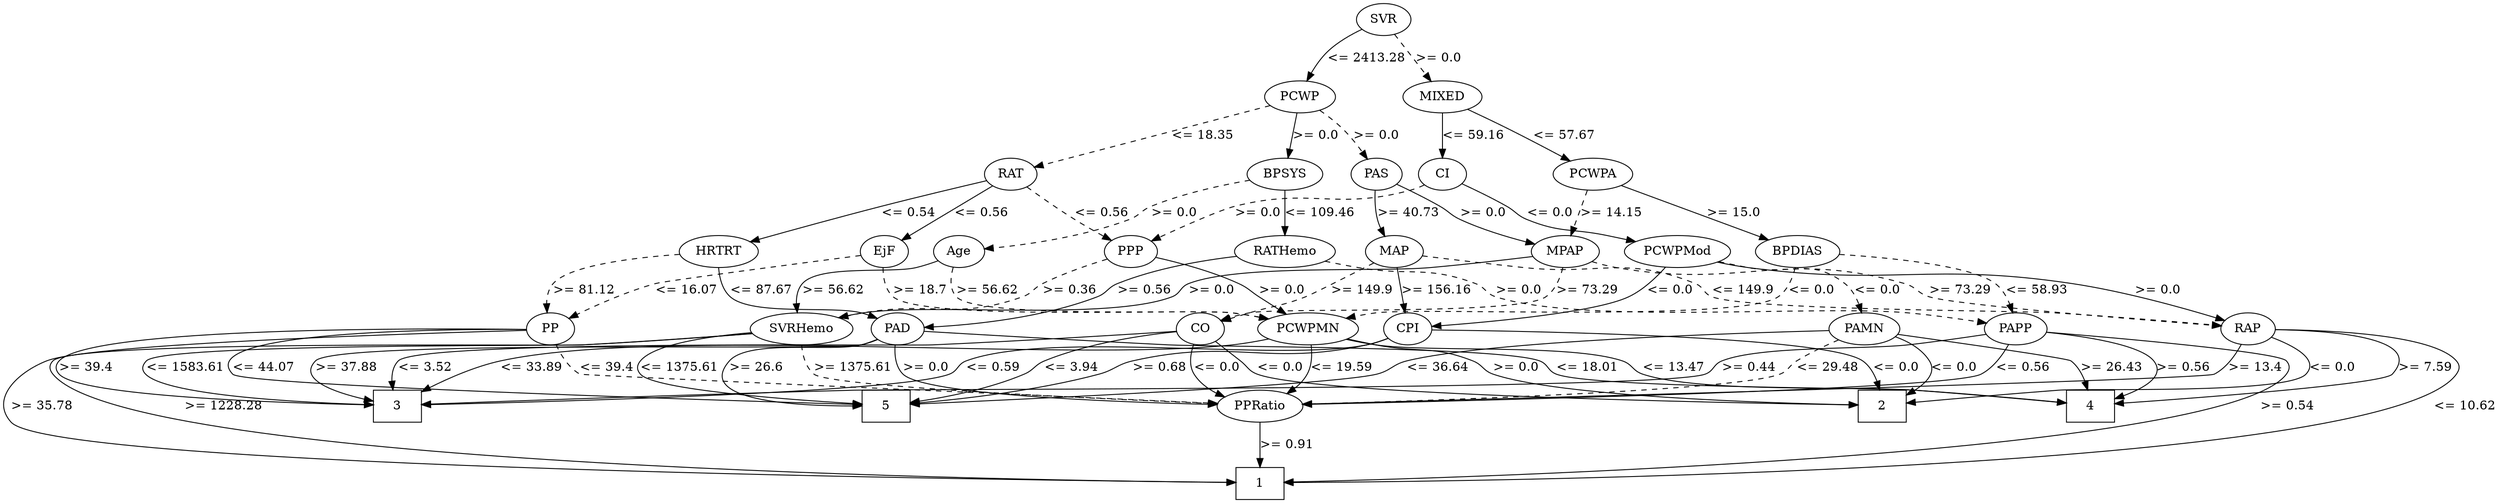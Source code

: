 strict digraph G {
	graph [bb="0,0,2254.5,558"];
	node [label="\N"];
	1	[height=0.5,
		pos="1132.5,18",
		shape=box,
		width=0.75];
	2	[height=0.5,
		pos="1697.5,105",
		shape=box,
		width=0.75];
	3	[height=0.5,
		pos="351.52,105",
		shape=box,
		width=0.75];
	4	[height=0.5,
		pos="1887.5,105",
		shape=box,
		width=0.75];
	5	[height=0.5,
		pos="792.52,105",
		shape=box,
		width=0.75];
	RAP	[height=0.5,
		pos="2030.5,192",
		width=0.77778];
	RAP -> 1	[label="<= 10.62",
		lp="2228.5,105",
		op="<=",
		param=10.62,
		pos="e,1159.6,19.554 2058.5,189.98 2105.6,187.61 2197.6,179.95 2217.5,156 2221.8,150.87 2221.2,146.56 2217.5,141 2183.7,89.843 2149.8,\
102.71 2090.5,87 1911.9,39.656 1324.3,23.316 1169.9,19.786",
		style=solid];
	RAP -> 2	[label="<= 0.0",
		lp="2101.5,148.5",
		op="<=",
		param=0.0,
		pos="e,1724.8,109.27 2052.6,180.64 2071.1,170.64 2092.5,155.01 2079.5,141 2062.3,122.34 1876.8,125.39 1851.5,123 1811.6,119.22 1765.9,\
114.07 1734.7,110.44",
		style=solid];
	RAP -> 4	[label=">= 7.59",
		lp="2191,148.5",
		op=">=",
		param=7.59,
		pos="e,1914.9,108.51 2058.5,189.71 2105.7,186.56 2193.3,175.94 2162.5,141 2154.8,132.18 1998.6,116.43 1925.2,109.47",
		style=solid];
	PPRatio	[height=0.5,
		pos="1132.5,105",
		width=1.1013];
	RAP -> PPRatio	[label=">= 13.4",
		lp="2031,148.5",
		op=">=",
		param=13.4,
		pos="e,1171.9,107.15 2022.8,174.34 2016.4,162.76 2006.2,148.16 1992.5,141 1974.4,131.57 1362.1,112.78 1181.9,107.44",
		style=solid];
	PPRatio -> 1	[label=">= 0.91",
		lp="1155,61.5",
		op=">=",
		param=0.91,
		pos="e,1132.5,36.175 1132.5,86.799 1132.5,75.163 1132.5,59.548 1132.5,46.237",
		style=solid];
	PAS	[height=0.5,
		pos="1203.5,366",
		width=0.75];
	MAP	[height=0.5,
		pos="1237.5,279",
		width=0.84854];
	PAS -> MAP	[label=">= 40.73",
		lp="1230.5,322.5",
		op=">=",
		param=40.73,
		pos="e,1219.9,293.86 1200.9,347.72 1200.1,337.79 1200.3,325.29 1204.5,315 1206.5,310.1 1209.6,305.48 1213,301.31",
		style=solid];
	MPAP	[height=0.5,
		pos="1399.5,279",
		width=0.97491];
	PAS -> MPAP	[label=">= 0.0",
		lp="1298.5,322.5",
		op=">=",
		param=0.0,
		pos="e,1367.5,286.59 1222.1,352.75 1244.3,338.07 1278.7,315.36 1279.5,315 1304.4,303.5 1333.9,294.83 1357.5,288.99",
		style=solid];
	MAP -> RAP	[label="<= 149.9",
		lp="1562.5,235.5",
		op="<=",
		param=149.9,
		pos="e,2003,196.11 1267.1,273.47 1290.9,269.88 1325.3,264.85 1355.5,261 1427.4,251.83 1450.5,270.51 1517.5,243 1527.5,238.91 1526.5,231.81 \
1536.5,228 1603.8,202.54 1787.8,215.56 1859.5,210 1905.5,206.44 1958.3,200.98 1992.9,197.22",
		style=dashed];
	CPI	[height=0.5,
		pos="1261.5,192",
		width=0.75];
	MAP -> CPI	[label=">= 156.16",
		lp="1279.5,235.5",
		op=">=",
		param=156.16,
		pos="e,1256.8,209.76 1242.3,261.21 1245.6,249.33 1250.2,233.17 1254,219.56",
		style=solid];
	CO	[height=0.5,
		pos="1071.5,192",
		width=0.75];
	MAP -> CO	[label=">= 149.9",
		lp="1215.5,235.5",
		op=">=",
		param=149.9,
		pos="e,1092.6,203.55 1220.1,263.9 1205.9,252.91 1184.8,237.89 1164.5,228 1140.6,216.37 1132.3,219.69 1107.5,210 1105.7,209.28 1103.8,\
208.51 1101.9,207.71",
		style=dashed];
	MPAP -> RAP	[label=">= 73.29",
		lp="1765.5,235.5",
		op=">=",
		param=73.29,
		pos="e,2003,195.83 1425.2,266.61 1431.1,264.4 1437.4,262.35 1443.5,261 1557.9,235.6 1592.9,271.7 1706.5,243 1722.1,239.05 1724,232.35 \
1739.5,228 1763.4,221.31 1919.6,204.52 1992.8,196.88",
		style=dashed];
	MPAP -> CO	[label=">= 73.29",
		lp="1418.5,235.5",
		op=">=",
		param=73.29,
		pos="e,1091.6,204.09 1398.1,260.81 1396.1,249.59 1391.7,235.66 1381.5,228 1332.8,191.29 1166.6,225.3 1107.5,210 1105.3,209.44 1103.1,\
208.74 1101,207.96",
		style=dashed];
	SVRHemo	[height=0.5,
		pos="709.52,192",
		width=1.3902];
	MPAP -> SVRHemo	[label=">= 0.0",
		lp="1080.5,235.5",
		op=">=",
		param=0.0,
		pos="e,745.43,204.67 1366.4,272.89 1341.9,269.22 1307.7,264.36 1277.5,261 1229.7,255.67 1106.3,260.67 1061.5,243 1051.5,239.05 1052.6,\
231.86 1042.5,228 985.56,206.11 828.63,220.51 768.52,210 764.15,209.24 759.64,208.27 755.16,207.19",
		style=solid];
	PAD	[height=0.5,
		pos="806.52,192",
		width=0.79437];
	PAD -> 3	[label=">= 37.88",
		lp="303.52,148.5",
		op=">=",
		param=37.88,
		pos="e,324.39,113.17 785.32,179.8 779.98,177.46 774.15,175.31 768.52,174 741.94,167.81 296.47,175.65 277.52,156 261.59,139.47 288.85,\
125.33 314.66,116.35",
		style=solid];
	PAD -> 4	[label="<= 18.01",
		lp="1427.5,148.5",
		op="<=",
		param=18.01,
		pos="e,1860.3,109.47 834.71,188.7 877.91,185.23 963.11,178.57 1035.5,174 1112.6,169.14 1310.3,183.2 1382.5,156 1392.6,152.21 1391.5,144.8 \
1401.5,141 1470.6,114.89 1659.9,129.06 1733.5,123 1773.5,119.71 1819.2,114.49 1850.3,110.69",
		style=solid];
	PAD -> 5	[label=">= 26.6",
		lp="674.02,148.5",
		op=">=",
		param=26.6,
		pos="e,765.18,106.68 784.8,180.08 779.57,177.79 773.93,175.59 768.52,174 743.29,166.56 668.65,175.97 651.52,156 620.99,120.41 703.67,\
110.15 755.05,107.19",
		style=solid];
	PAD -> PPRatio	[label=">= 0.0",
		lp="826.52,148.5",
		op=">=",
		param=0.0,
		pos="e,1093,107.39 801.72,174.08 799.76,163.27 799.55,149.71 807.52,141 825.76,121.1 996.41,111.45 1082.8,107.8",
		style=solid];
	PAMN	[height=0.5,
		pos="1675.5,192",
		width=1.0139];
	PAMN -> 2	[label="<= 0.0",
		lp="1757.5,148.5",
		op="<=",
		param=0.0,
		pos="e,1723.9,123.2 1705.2,181.47 1717.1,176.01 1729.7,167.83 1736.5,156 1741.6,147.28 1738,138.41 1731.4,130.61",
		style=solid];
	PAMN -> 4	[label=">= 26.43",
		lp="1902.5,148.5",
		op=">=",
		param=26.43,
		pos="e,1884.2,123.38 1709.7,185.12 1763.6,175.8 1862.5,158.42 1865.5,156 1872.8,150.25 1877.7,141.6 1881,133.1",
		style=solid];
	PAMN -> 5	[label="<= 36.64",
		lp="1291.5,148.5",
		op="<=",
		param=36.64,
		pos="e,819.57,107.65 1639,191.75 1566.5,192.39 1400.1,189.66 1265.5,156 1249.1,151.89 1247,145.06 1230.5,141 1192.1,131.51 928.36,114.42 \
829.68,108.28",
		style=solid];
	PAMN -> PPRatio	[label="<= 29.48",
		lp="1645.5,148.5",
		op="<=",
		param=29.48,
		pos="e,1172.3,106.01 1653.1,177.75 1642.7,171.42 1630.3,163.59 1619.5,156 1610.7,149.81 1610.5,144.91 1600.5,141 1525.5,111.76 1287.2,\
106.81 1182.6,106.07",
		style=dashed];
	PCWP	[height=0.5,
		pos="1161.5,453",
		width=0.97491];
	PCWP -> PAS	[label=">= 0.0",
		lp="1203.5,409.5",
		op=">=",
		param=0.0,
		pos="e,1195.4,383.47 1169.8,435.21 1175.8,423.02 1184.1,406.32 1190.9,392.49",
		style=dashed];
	BPSYS	[height=0.5,
		pos="1118.5,366",
		width=1.0471];
	PCWP -> BPSYS	[label=">= 0.0",
		lp="1156.5,409.5",
		op=">=",
		param=0.0,
		pos="e,1123.9,384.1 1149.2,435.77 1145.2,430.03 1140.9,423.4 1137.5,417 1133.7,409.68 1130.2,401.4 1127.3,393.72",
		style=solid];
	RAT	[height=0.5,
		pos="873.52,366",
		width=0.76389];
	PCWP -> RAT	[label="<= 18.35",
		lp="1060.5,409.5",
		op="<=",
		param=18.35,
		pos="e,898.12,374.26 1131.8,443.22 1078,427.34 964.7,393.91 907.75,377.1",
		style=dashed];
	RATHemo	[height=0.5,
		pos="1118.5,279",
		width=1.375];
	BPSYS -> RATHemo	[label="<= 109.46",
		lp="1147.5,322.5",
		op="<=",
		param=109.46,
		pos="e,1118.5,297.18 1118.5,347.8 1118.5,336.16 1118.5,320.55 1118.5,307.24",
		style=solid];
	Age	[height=0.5,
		pos="854.52,279",
		width=0.75];
	BPSYS -> Age	[label=">= 0.0",
		lp="1015.5,322.5",
		op=">=",
		param=0.0,
		pos="e,876.02,290.22 1086.5,356.35 1061.8,349.55 1026.9,339.64 996.52,330 977.23,323.87 972.79,321.2 953.52,315 926.61,306.34 919.04,\
306.79 892.52,297 890.15,296.12 887.72,295.17 885.28,294.17",
		style=dashed];
	PPP	[height=0.5,
		pos="928.52,279",
		width=0.75];
	RAT -> PPP	[label="<= 0.56",
		lp="927.02,322.5",
		op="<=",
		param=0.56,
		pos="e,918.22,295.92 883.87,349.01 892.01,336.43 903.5,318.68 912.78,304.33",
		style=dashed];
	HRTRT	[height=0.5,
		pos="635.52,279",
		width=1.1013];
	RAT -> HRTRT	[label="<= 0.54",
		lp="797.02,322.5",
		op="<=",
		param=0.54,
		pos="e,665.6,290.87 849.91,356.69 829.84,349.62 800.28,339.19 774.52,330 741.07,318.07 703.13,304.41 675.35,294.39",
		style=solid];
	EjF	[height=0.5,
		pos="782.52,279",
		width=0.75];
	RAT -> EjF	[label="<= 0.56",
		lp="856.02,322.5",
		op="<=",
		param=0.56,
		pos="e,797.73,294.21 858.09,350.58 843.62,337.07 821.81,316.7 805.34,301.31",
		style=solid];
	PCWPMod	[height=0.5,
		pos="1504.5,279",
		width=1.4444];
	PCWPMod -> RAP	[label=">= 0.0",
		lp="1942.5,235.5",
		op=">=",
		param=0.0,
		pos="e,2006.9,201.97 1541.7,266.31 1549.5,264.23 1557.7,262.31 1565.5,261 1696.4,239.07 1732.9,266.18 1863.5,243 1910.9,234.59 1963.9,\
217.33 1997.2,205.46",
		style=solid];
	PCWPMod -> PAMN	[label="<= 0.0",
		lp="1683.5,235.5",
		op="<=",
		param=0.0,
		pos="e,1672.2,210.32 1543.1,266.8 1550.5,264.78 1558.3,262.75 1565.5,261 1604.3,251.64 1622.5,268.07 1653.5,243 1660.7,237.18 1665.6,\
228.51 1669,220.02",
		style=dashed];
	PCWPMod -> CPI	[label="<= 0.0",
		lp="1494.5,235.5",
		op="<=",
		param=0.0,
		pos="e,1288.8,192.7 1493,261.4 1484.3,250.16 1471.4,235.95 1456.5,228 1406.5,201.19 1339.8,194.4 1298.9,192.96",
		style=solid];
	CPI -> 2	[label="<= 0.0",
		lp="1706.5,148.5",
		op="<=",
		param=0.0,
		pos="e,1694.6,123.23 1288.5,190.3 1375.3,187.84 1644.1,178.46 1675.5,156 1683.3,150.47 1688.3,141.6 1691.6,132.86",
		style=solid];
	CPI -> 3	[label="<= 0.59",
		lp="887.02,148.5",
		op="<=",
		param=0.59,
		pos="e,378.72,106.99 1241.5,179.85 1236.4,177.51 1230.9,175.34 1225.5,174 1147.6,154.48 939.72,184.22 864.52,156 854.45,152.22 855.56,\
144.89 845.52,141 803.33,124.66 496.55,111.53 388.81,107.38",
		style=solid];
	CPI -> 5	[label=">= 0.68",
		lp="1041,148.5",
		op=">=",
		param=0.68,
		pos="e,819.53,109.25 1241.1,179.81 1236.1,177.53 1230.7,175.41 1225.5,174 1136.4,149.91 1108.3,177.59 1018.5,156 1001.3,151.85 998.56,\
145.97 981.52,141 929.84,125.91 868.24,115.94 829.74,110.63",
		style=solid];
	PCWPA	[height=0.5,
		pos="1400.5,366",
		width=1.1555];
	PCWPA -> MPAP	[label=">= 14.15",
		lp="1425.5,322.5",
		op=">=",
		param=14.15,
		pos="e,1399.7,297.18 1400.3,347.8 1400.2,336.16 1400,320.55 1399.8,307.24",
		style=dashed];
	BPDIAS	[height=0.5,
		pos="1616.5,279",
		width=1.1735];
	PCWPA -> BPDIAS	[label=">= 15.0",
		lp="1543,322.5",
		op=">=",
		param=15.0,
		pos="e,1586.4,291.86 1430.6,353.18 1468.7,338.16 1534.7,312.18 1577,295.56",
		style=solid];
	PCWPMN	[height=0.5,
		pos="1166.5,192",
		width=1.3902];
	BPDIAS -> PCWPMN	[label="<= 0.0",
		lp="1623.5,235.5",
		op="<=",
		param=0.0,
		pos="e,1202.1,204.68 1613,260.61 1609.7,249.31 1603.6,235.35 1592.5,228 1558.5,205.42 1265.8,216.7 1225.5,210 1221.1,209.26 1216.5,208.31 \
1212,207.22",
		style=dashed];
	PAPP	[height=0.5,
		pos="1818.5,192",
		width=0.88889];
	BPDIAS -> PAPP	[label="<= 58.93",
		lp="1833.5,235.5",
		op="<=",
		param=58.93,
		pos="e,1814.8,210.36 1657.6,274.31 1703.6,269.44 1774.6,259.49 1795.5,243 1802.9,237.23 1808,228.57 1811.4,220.08",
		style=dashed];
	PCWPMN -> 2	[label=">= 0.0",
		lp="1363.5,148.5",
		op=">=",
		param=0.0,
		pos="e,1670.3,107.03 1203.5,179.76 1210.8,177.72 1218.4,175.7 1225.5,174 1267.8,163.98 1281.2,172.17 1321.5,156 1332.8,151.45 1333,145.05 \
1344.5,141 1401.9,120.79 1581.2,110.92 1659.9,107.47",
		style=solid];
	PCWPMN -> 3	[label="<= 33.89",
		lp="446.52,148.5",
		op="<=",
		param=33.89,
		pos="e,373.8,123.16 1131,179.18 1123.3,177.08 1115.2,175.19 1107.5,174 1032.1,162.33 492.84,180.5 420.52,156 415.99,154.46 398.4,141.7 \
382.12,129.45",
		style=solid];
	PCWPMN -> 4	[label="<= 13.47",
		lp="1506.5,148.5",
		op="<=",
		param=13.47,
		pos="e,1860.3,109.33 1202.4,179.4 1210,177.31 1218,175.37 1225.5,174 1327.3,155.59 1359.6,189.28 1457.5,156 1469.1,152.07 1469,144.89 \
1480.5,141 1533.9,123.03 1677.4,128.09 1733.5,123 1773.5,119.37 1819.1,114.2 1850.3,110.52",
		style=solid];
	PCWPMN -> PPRatio	[label="<= 19.59",
		lp="1200.5,148.5",
		op="<=",
		param=19.59,
		pos="e,1154.6,120.24 1172.3,174.11 1174.8,164.09 1176.1,151.36 1171.5,141 1169.3,135.91 1165.8,131.25 1162,127.11",
		style=solid];
	CO -> 2	[label="<= 0.0",
		lp="1148.5,148.5",
		op="<=",
		param=0.0,
		pos="e,1670.3,106.66 1087,177.19 1103.3,162.75 1127,142.04 1129.5,141 1178.4,121.09 1541.8,110.03 1660.3,106.92",
		style=solid];
	CO -> 3	[label="<= 3.52",
		lp="375.02,148.5",
		op="<=",
		param=3.52,
		pos="e,346.52,123.11 1045,188.68 1002.6,185.06 917.13,178.05 844.52,174 817.21,172.48 371.7,175.5 352.52,156 346.7,150.08 345.09,141.61 \
345.35,133.31",
		style=solid];
	CO -> 5	[label="<= 3.94",
		lp="959.02,148.5",
		op="<=",
		param=3.94,
		pos="e,819.77,111.45 1045.6,186.86 1017.8,181.83 972.74,171.99 936.52,156 925.36,151.07 924.62,146.08 913.52,141 886.56,128.64 854.21,\
119.56 829.74,113.74",
		style=solid];
	CO -> PPRatio	[label="<= 0.0",
		lp="1091.5,148.5",
		op="<=",
		param=0.0,
		pos="e,1101.9,116.46 1067.9,174.13 1066.6,163.87 1066.7,150.88 1072.5,141 1077.3,132.83 1084.8,126.38 1092.9,121.36",
		style=solid];
	CI	[height=0.5,
		pos="1294.5,366",
		width=0.75];
	CI -> PCWPMod	[label="<= 0.0",
		lp="1376.5,322.5",
		op="<=",
		param=0.0,
		pos="e,1465.9,291.17 1308.7,350.5 1320.7,339.12 1338.8,323.78 1357.5,315 1392.9,298.42 1405.6,306.25 1443.5,297 1447.6,296 1451.8,294.93 \
1456.1,293.81",
		style=solid];
	CI -> PPP	[label=">= 0.0",
		lp="1095.5,322.5",
		op=">=",
		param=0.0,
		pos="e,952.57,287.76 1271.2,356.73 1261.5,353.56 1250.1,350.2 1239.5,348 1168.2,333.17 1147.5,346.37 1076.5,330 1057.2,325.55 1053.3,\
321.44 1034.5,315 1010.4,306.72 983.12,297.71 962.26,290.91",
		style=dashed];
	PPP -> PCWPMN	[label=">= 0.0",
		lp="1140.5,235.5",
		op=">=",
		param=0.0,
		pos="e,1146.7,208.76 955.52,276.53 990.98,273.74 1054.5,265.74 1103.5,243 1103.8,242.87 1121.9,228.46 1138.7,215.14",
		style=solid];
	PPP -> SVRHemo	[label=">= 0.36",
		lp="941.02,235.5",
		op=">=",
		param=0.36,
		pos="e,746.13,204.47 925.48,260.93 922.57,249.76 917,235.85 906.52,228 881.77,209.46 798.8,216.3 768.52,210 764.41,209.15 760.17,208.15 \
755.94,207.08",
		style=dashed];
	SVRHemo -> 1	[label=">= 1228.28",
		lp="228.02,105",
		op=">=",
		param=1228.28,
		pos="e,1105.5,19.763 659.8,189.31 506.4,183.99 50.191,167.24 39.523,156 34.933,151.16 35.434,146.27 39.523,141 105.85,55.555 911.2,25.785 \
1095.2,20.076",
		style=solid];
	SVRHemo -> 3	[label="<= 1583.61",
		lp="147.02,148.5",
		op="<=",
		param=1583.61,
		pos="e,324.26,105.78 659.95,188.98 518.72,183.12 123.85,165.89 114.52,156 109.95,151.15 110.17,146.05 114.52,141 139.84,111.67 253.84,\
106.49 314.03,105.85",
		style=solid];
	SVRHemo -> 5	[label="<= 1375.61",
		lp="609.02,148.5",
		op="<=",
		param=1375.61,
		pos="e,765.26,106.22 660.18,188.21 612.26,183.66 550.3,171.81 576.52,141 599.02,114.57 699.44,108.04 755.09,106.46",
		style=solid];
	SVRHemo -> PPRatio	[label=">= 1375.61",
		lp="765.02,148.5",
		op=">=",
		param=1375.61,
		pos="e,1093.3,108.37 712.81,173.76 715.9,162.53 721.74,148.59 732.52,141 746.66,131.05 979.22,115.49 1083.1,109",
		style=dashed];
	MIXED	[height=0.5,
		pos="1294.5,453",
		width=1.125];
	MIXED -> PCWPA	[label="<= 57.67",
		lp="1392.5,409.5",
		op="<=",
		param=57.67,
		pos="e,1386.1,383.27 1318.8,438.49 1328.9,432.42 1340.7,424.85 1350.5,417 1360.5,409.08 1370.6,399.38 1379.1,390.63",
		style=solid];
	MIXED -> CI	[label="<= 59.16",
		lp="1320.5,409.5",
		op="<=",
		param=59.16,
		pos="e,1294.5,384.18 1294.5,434.8 1294.5,423.16 1294.5,407.55 1294.5,394.24",
		style=solid];
	RATHemo -> PAD	[label=">= 0.56",
		lp="1020,235.5",
		op=">=",
		param=0.56,
		pos="e,834.16,196.86 1078.4,268.36 1054.6,262.14 1023.9,253.31 997.52,243 983.64,237.57 981.58,232.96 967.52,228 926.5,213.54 877.42,\
203.91 844.32,198.48",
		style=solid];
	RATHemo -> PAPP	[label=">= 0.0",
		lp="1358.5,235.5",
		op=">=",
		param=0.0,
		pos="e,1788.9,199.18 1159.4,268.73 1171.7,266.09 1185.1,263.31 1197.5,261 1248.4,251.55 1263.6,259.82 1312.5,243 1325.5,238.54 1326.3,\
231.76 1339.5,228 1421.3,204.75 1637.1,219.35 1721.5,210 1740.6,207.89 1761.5,204.37 1779,201.08",
		style=dashed];
	Age -> PCWPMN	[label=">= 56.62",
		lp="876.52,235.5",
		op=">=",
		param=56.62,
		pos="e,1130.6,204.65 847.53,261.53 844.13,250.63 842.33,236.79 850.52,228 870.04,207.06 1079.3,214.99 1107.5,210 1111.9,209.23 1116.4,\
208.26 1120.9,207.17",
		style=dashed];
	Age -> SVRHemo	[label=">= 56.62",
		lp="737.52,235.5",
		op=">=",
		param=56.62,
		pos="e,705.21,210.29 833.97,267.11 829.02,264.82 823.67,262.61 818.52,261 772.51,246.57 743.39,279.19 711.52,243 706.11,236.86 704.41,\
228.46 704.43,220.31",
		style=solid];
	PAPP -> 1	[label=">= 0.54",
		lp="2064,105",
		op=">=",
		param=0.54,
		pos="e,1159.6,18.447 1850,188.66 1911.8,183.74 2044.1,171.51 2057.5,156 2061.9,150.96 2061.3,146.53 2057.5,141 2021.6,87.784 1986,101.91 \
1923.5,87 1639.7,19.233 1284.5,17.042 1169.9,18.315",
		style=solid];
	PAPP -> 3	[label=">= 0.44",
		lp="1574,148.5",
		op=">=",
		param=0.44,
		pos="e,378.53,107.31 1788.5,185.19 1769.3,181.63 1744,177.16 1721.5,174 1646.3,163.44 1621.9,184.67 1551.5,156 1541.6,151.94 1542.6,144.65 \
1532.5,141 1492,126.39 799.62,124.4 756.52,123 621.04,118.59 460.16,111.19 388.8,107.8",
		style=solid];
	PAPP -> 4	[label=">= 0.56",
		lp="1966,148.5",
		op=">=",
		param=0.56,
		pos="e,1914.6,117.59 1850.6,191.71 1879.3,190.4 1919.9,183.37 1940.5,156 1949.8,143.67 1938.2,131.73 1923.5,122.61",
		style=solid];
	PAPP -> PPRatio	[label="<= 0.56",
		lp="1819,148.5",
		op="<=",
		param=0.56,
		pos="e,1172.1,107.22 1810.8,174.4 1804.4,162.84 1794.2,148.25 1780.5,141 1754.2,127.05 1329.4,112.27 1182.2,107.55",
		style=solid];
	HRTRT -> PAD	[label="<= 87.67",
		lp="675.52,235.5",
		op="<=",
		param=87.67,
		pos="e,784.8,203.93 635.81,260.69 636.96,249.72 640.34,236.12 649.52,228 689.6,192.57 717.2,225.06 768.52,210 770.8,209.33 773.13,208.55 \
775.44,207.7",
		style=solid];
	PP	[height=0.5,
		pos="237.52,192",
		width=0.75];
	HRTRT -> PP	[label=">= 81.12",
		lp="441.52,235.5",
		op=">=",
		param=81.12,
		pos="e,261.48,200.69 597.51,273.32 553.46,267.57 478.8,256.87 415.52,243 364.73,231.86 306.93,214.8 271.35,203.77",
		style=dashed];
	PP -> 1	[label=">= 35.78",
		lp="36.523,105",
		op=">=",
		param=35.78,
		pos="e,1105.5,19.58 210.56,189.04 161.85,185.07 61.516,174.83 32.523,156 5.5274,138.47 -11.061,110.88 10.523,87 47.747,45.817 905.44,\
24.117 1095.5,19.806",
		style=solid];
	PP -> 3	[label=">= 39.4",
		lp="69.023,148.5",
		op=">=",
		param=39.4,
		pos="e,324.3,107.09 210.45,190.14 162.81,188 67.08,180.67 46.523,156 42.254,150.88 42.085,145.98 46.523,141 64.056,121.34 236.41,111.17 \
314,107.56",
		style=solid];
	PP -> 5	[label="<= 44.07",
		lp="243.52,148.5",
		op="<=",
		param=44.07,
		pos="e,765.29,107.15 224.09,176.29 215.78,165.4 208.3,150.8 217.52,141 226.76,131.18 628.69,113.06 754.97,107.6",
		style=solid];
	PP -> PPRatio	[label="<= 39.4",
		lp="544.02,148.5",
		op="<=",
		param=39.4,
		pos="e,1093.4,108.18 264.19,188.34 308.03,183.68 397.89,172.88 472.52,156 494.74,150.98 499.1,145.01 521.52,141 528.42,139.77 938.91,\
116.8 1083.1,108.75",
		style=dashed];
	SVR	[height=0.5,
		pos="1216.5,540",
		width=0.77778];
	SVR -> PCWP	[label="<= 2413.28",
		lp="1211,496.5",
		op="<=",
		param=2413.28,
		pos="e,1165.1,471.15 1198.8,525.9 1191.7,519.89 1183.9,512.27 1178.5,504 1174,497.05 1170.6,488.78 1168,480.98",
		style=solid];
	SVR -> MIXED	[label=">= 0.0",
		lp="1278.5,496.5",
		op=">=",
		param=0.0,
		pos="e,1279.8,470.08 1230.1,524.19 1241.9,511.31 1259.3,492.42 1273,477.48",
		style=dashed];
	EjF -> PCWPMN	[label=">= 18.7",
		lp="819.02,235.5",
		op=">=",
		param=18.7,
		pos="e,1130.6,204.72 782.53,260.9 783.52,249.72 786.83,235.8 796.52,228 823.48,206.29 1073.4,215.83 1107.5,210 1111.9,209.25 1116.4,208.3 \
1120.9,207.23",
		style=dashed];
	EjF -> PP	[label="<= 16.07",
		lp="588.52,235.5",
		op="<=",
		param=16.07,
		pos="e,263.75,196.8 756.76,273.38 737.01,269.87 709.07,265 684.52,261 532.09,236.19 349.94,209.35 273.78,198.25",
		style=dashed];
}
